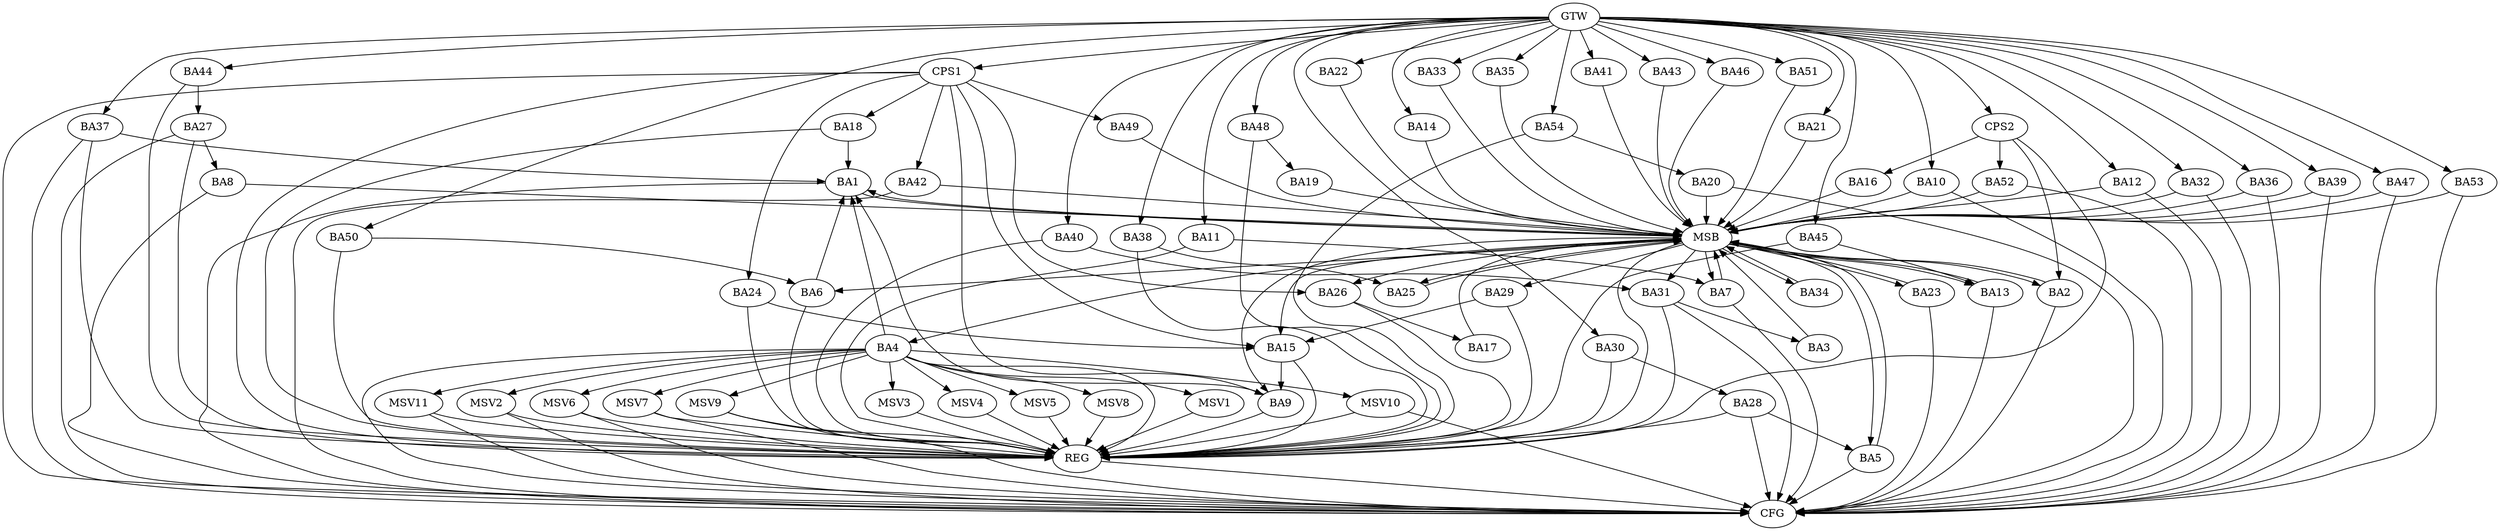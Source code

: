 strict digraph G {
  BA1 [ label="BA1" ];
  BA2 [ label="BA2" ];
  BA3 [ label="BA3" ];
  BA4 [ label="BA4" ];
  BA5 [ label="BA5" ];
  BA6 [ label="BA6" ];
  BA7 [ label="BA7" ];
  BA8 [ label="BA8" ];
  BA9 [ label="BA9" ];
  BA10 [ label="BA10" ];
  BA11 [ label="BA11" ];
  BA12 [ label="BA12" ];
  BA13 [ label="BA13" ];
  BA14 [ label="BA14" ];
  BA15 [ label="BA15" ];
  BA16 [ label="BA16" ];
  BA17 [ label="BA17" ];
  BA18 [ label="BA18" ];
  BA19 [ label="BA19" ];
  BA20 [ label="BA20" ];
  BA21 [ label="BA21" ];
  BA22 [ label="BA22" ];
  BA23 [ label="BA23" ];
  BA24 [ label="BA24" ];
  BA25 [ label="BA25" ];
  BA26 [ label="BA26" ];
  BA27 [ label="BA27" ];
  BA28 [ label="BA28" ];
  BA29 [ label="BA29" ];
  BA30 [ label="BA30" ];
  BA31 [ label="BA31" ];
  BA32 [ label="BA32" ];
  BA33 [ label="BA33" ];
  BA34 [ label="BA34" ];
  BA35 [ label="BA35" ];
  BA36 [ label="BA36" ];
  BA37 [ label="BA37" ];
  BA38 [ label="BA38" ];
  BA39 [ label="BA39" ];
  BA40 [ label="BA40" ];
  BA41 [ label="BA41" ];
  BA42 [ label="BA42" ];
  BA43 [ label="BA43" ];
  BA44 [ label="BA44" ];
  BA45 [ label="BA45" ];
  BA46 [ label="BA46" ];
  BA47 [ label="BA47" ];
  BA48 [ label="BA48" ];
  BA49 [ label="BA49" ];
  BA50 [ label="BA50" ];
  BA51 [ label="BA51" ];
  BA52 [ label="BA52" ];
  BA53 [ label="BA53" ];
  BA54 [ label="BA54" ];
  CPS1 [ label="CPS1" ];
  CPS2 [ label="CPS2" ];
  GTW [ label="GTW" ];
  REG [ label="REG" ];
  MSB [ label="MSB" ];
  CFG [ label="CFG" ];
  MSV1 [ label="MSV1" ];
  MSV2 [ label="MSV2" ];
  MSV3 [ label="MSV3" ];
  MSV4 [ label="MSV4" ];
  MSV5 [ label="MSV5" ];
  MSV6 [ label="MSV6" ];
  MSV7 [ label="MSV7" ];
  MSV8 [ label="MSV8" ];
  MSV9 [ label="MSV9" ];
  MSV10 [ label="MSV10" ];
  MSV11 [ label="MSV11" ];
  BA4 -> BA1;
  BA6 -> BA1;
  BA9 -> BA1;
  BA11 -> BA7;
  BA15 -> BA9;
  BA18 -> BA1;
  BA24 -> BA15;
  BA26 -> BA17;
  BA27 -> BA8;
  BA28 -> BA5;
  BA29 -> BA15;
  BA30 -> BA28;
  BA31 -> BA3;
  BA37 -> BA1;
  BA38 -> BA25;
  BA40 -> BA31;
  BA44 -> BA27;
  BA45 -> BA13;
  BA48 -> BA19;
  BA50 -> BA6;
  BA54 -> BA20;
  CPS1 -> BA9;
  CPS1 -> BA15;
  CPS1 -> BA42;
  CPS1 -> BA24;
  CPS1 -> BA49;
  CPS1 -> BA26;
  CPS1 -> BA18;
  CPS2 -> BA2;
  CPS2 -> BA16;
  CPS2 -> BA52;
  GTW -> BA10;
  GTW -> BA11;
  GTW -> BA12;
  GTW -> BA14;
  GTW -> BA21;
  GTW -> BA22;
  GTW -> BA30;
  GTW -> BA32;
  GTW -> BA33;
  GTW -> BA35;
  GTW -> BA36;
  GTW -> BA37;
  GTW -> BA38;
  GTW -> BA39;
  GTW -> BA40;
  GTW -> BA41;
  GTW -> BA43;
  GTW -> BA44;
  GTW -> BA45;
  GTW -> BA46;
  GTW -> BA47;
  GTW -> BA48;
  GTW -> BA50;
  GTW -> BA51;
  GTW -> BA53;
  GTW -> BA54;
  GTW -> CPS1;
  GTW -> CPS2;
  BA4 -> REG;
  BA6 -> REG;
  BA9 -> REG;
  BA11 -> REG;
  BA15 -> REG;
  BA18 -> REG;
  BA24 -> REG;
  BA26 -> REG;
  BA27 -> REG;
  BA28 -> REG;
  BA29 -> REG;
  BA30 -> REG;
  BA31 -> REG;
  BA37 -> REG;
  BA38 -> REG;
  BA40 -> REG;
  BA44 -> REG;
  BA45 -> REG;
  BA48 -> REG;
  BA50 -> REG;
  BA54 -> REG;
  CPS1 -> REG;
  CPS2 -> REG;
  BA1 -> MSB;
  MSB -> BA2;
  MSB -> REG;
  BA2 -> MSB;
  MSB -> BA1;
  BA3 -> MSB;
  BA5 -> MSB;
  MSB -> BA4;
  BA7 -> MSB;
  BA8 -> MSB;
  BA10 -> MSB;
  BA12 -> MSB;
  MSB -> BA9;
  BA13 -> MSB;
  BA14 -> MSB;
  MSB -> BA5;
  BA16 -> MSB;
  MSB -> BA7;
  BA17 -> MSB;
  MSB -> BA13;
  BA19 -> MSB;
  BA20 -> MSB;
  BA21 -> MSB;
  BA22 -> MSB;
  BA23 -> MSB;
  MSB -> BA6;
  BA25 -> MSB;
  BA32 -> MSB;
  BA33 -> MSB;
  BA34 -> MSB;
  MSB -> BA26;
  BA35 -> MSB;
  BA36 -> MSB;
  BA39 -> MSB;
  BA41 -> MSB;
  MSB -> BA25;
  BA42 -> MSB;
  MSB -> BA29;
  BA43 -> MSB;
  BA46 -> MSB;
  MSB -> BA23;
  BA47 -> MSB;
  MSB -> BA31;
  BA49 -> MSB;
  BA51 -> MSB;
  MSB -> BA34;
  BA52 -> MSB;
  MSB -> BA15;
  BA53 -> MSB;
  BA4 -> CFG;
  CPS1 -> CFG;
  BA10 -> CFG;
  BA5 -> CFG;
  BA13 -> CFG;
  BA53 -> CFG;
  BA20 -> CFG;
  BA37 -> CFG;
  BA23 -> CFG;
  BA7 -> CFG;
  BA2 -> CFG;
  BA1 -> CFG;
  BA42 -> CFG;
  BA52 -> CFG;
  BA47 -> CFG;
  BA39 -> CFG;
  BA28 -> CFG;
  BA36 -> CFG;
  BA12 -> CFG;
  BA31 -> CFG;
  BA8 -> CFG;
  BA27 -> CFG;
  BA32 -> CFG;
  REG -> CFG;
  BA4 -> MSV1;
  BA4 -> MSV2;
  BA4 -> MSV3;
  MSV1 -> REG;
  MSV2 -> REG;
  MSV2 -> CFG;
  MSV3 -> REG;
  BA4 -> MSV4;
  MSV4 -> REG;
  BA4 -> MSV5;
  BA4 -> MSV6;
  MSV5 -> REG;
  MSV6 -> REG;
  MSV6 -> CFG;
  BA4 -> MSV7;
  BA4 -> MSV8;
  MSV7 -> REG;
  MSV7 -> CFG;
  MSV8 -> REG;
  BA4 -> MSV9;
  MSV9 -> REG;
  MSV9 -> CFG;
  BA4 -> MSV10;
  BA4 -> MSV11;
  MSV10 -> REG;
  MSV10 -> CFG;
  MSV11 -> REG;
  MSV11 -> CFG;
}
